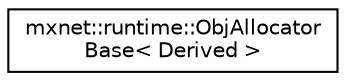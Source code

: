 digraph "Graphical Class Hierarchy"
{
 // LATEX_PDF_SIZE
  edge [fontname="Helvetica",fontsize="10",labelfontname="Helvetica",labelfontsize="10"];
  node [fontname="Helvetica",fontsize="10",shape=record];
  rankdir="LR";
  Node0 [label="mxnet::runtime::ObjAllocator\lBase\< Derived \>",height=0.2,width=0.4,color="black", fillcolor="white", style="filled",URL="$classmxnet_1_1runtime_1_1ObjAllocatorBase.html",tooltip="Base class of object allocators that implements make. Use curiously recurring template pattern."];
}
